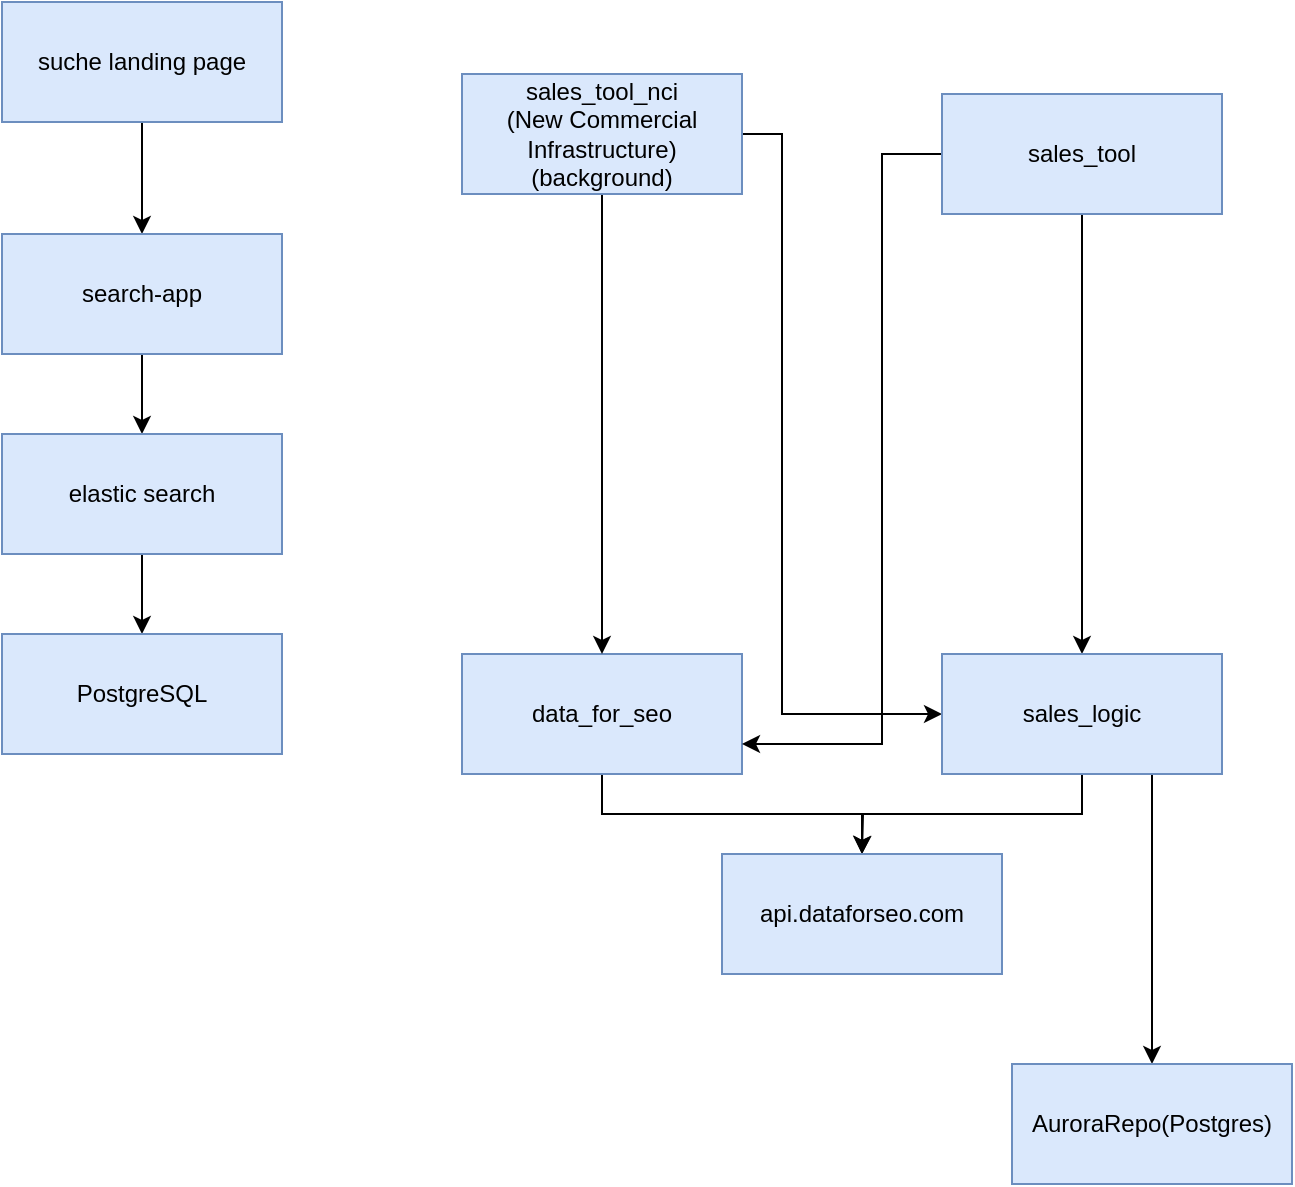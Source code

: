 <mxfile version="24.3.1" type="github">
  <diagram name="Page-1" id="efa7a0a1-bf9b-a30e-e6df-94a7791c09e9">
    <mxGraphModel dx="1434" dy="672" grid="1" gridSize="10" guides="1" tooltips="1" connect="1" arrows="1" fold="1" page="1" pageScale="1" pageWidth="826" pageHeight="1169" background="none" math="0" shadow="0">
      <root>
        <mxCell id="0" />
        <mxCell id="1" parent="0" />
        <mxCell id="BoenK5rsqblQoSDdwrWL-136" style="edgeStyle=orthogonalEdgeStyle;rounded=0;orthogonalLoop=1;jettySize=auto;html=1;exitX=0.5;exitY=1;exitDx=0;exitDy=0;entryX=0.5;entryY=0;entryDx=0;entryDy=0;" parent="1" source="BoenK5rsqblQoSDdwrWL-115" target="BoenK5rsqblQoSDdwrWL-117" edge="1">
          <mxGeometry relative="1" as="geometry" />
        </mxCell>
        <mxCell id="BoenK5rsqblQoSDdwrWL-115" value="suche landing page" style="rounded=0;whiteSpace=wrap;html=1;fillColor=#dae8fc;strokeColor=#6c8ebf;" parent="1" vertex="1">
          <mxGeometry x="150" y="54" width="140" height="60" as="geometry" />
        </mxCell>
        <mxCell id="BoenK5rsqblQoSDdwrWL-137" style="edgeStyle=orthogonalEdgeStyle;rounded=0;orthogonalLoop=1;jettySize=auto;html=1;exitX=0.5;exitY=1;exitDx=0;exitDy=0;entryX=0.5;entryY=0;entryDx=0;entryDy=0;" parent="1" source="BoenK5rsqblQoSDdwrWL-117" target="BoenK5rsqblQoSDdwrWL-119" edge="1">
          <mxGeometry relative="1" as="geometry" />
        </mxCell>
        <mxCell id="BoenK5rsqblQoSDdwrWL-117" value="search-app" style="rounded=0;whiteSpace=wrap;html=1;fillColor=#dae8fc;strokeColor=#6c8ebf;" parent="1" vertex="1">
          <mxGeometry x="150" y="170" width="140" height="60" as="geometry" />
        </mxCell>
        <mxCell id="BoenK5rsqblQoSDdwrWL-138" style="edgeStyle=orthogonalEdgeStyle;rounded=0;orthogonalLoop=1;jettySize=auto;html=1;exitX=0.5;exitY=1;exitDx=0;exitDy=0;entryX=0.5;entryY=0;entryDx=0;entryDy=0;" parent="1" source="BoenK5rsqblQoSDdwrWL-119" target="BoenK5rsqblQoSDdwrWL-120" edge="1">
          <mxGeometry relative="1" as="geometry" />
        </mxCell>
        <mxCell id="BoenK5rsqblQoSDdwrWL-119" value="elastic search" style="rounded=0;whiteSpace=wrap;html=1;fillColor=#dae8fc;strokeColor=#6c8ebf;" parent="1" vertex="1">
          <mxGeometry x="150" y="270" width="140" height="60" as="geometry" />
        </mxCell>
        <mxCell id="BoenK5rsqblQoSDdwrWL-120" value="PostgreSQL" style="rounded=0;whiteSpace=wrap;html=1;fillColor=#dae8fc;strokeColor=#6c8ebf;" parent="1" vertex="1">
          <mxGeometry x="150" y="370" width="140" height="60" as="geometry" />
        </mxCell>
        <mxCell id="Tpu-nOGl5Gwn2kse7SGc-8" style="edgeStyle=orthogonalEdgeStyle;rounded=0;orthogonalLoop=1;jettySize=auto;html=1;exitX=0.5;exitY=1;exitDx=0;exitDy=0;" edge="1" parent="1" source="Tpu-nOGl5Gwn2kse7SGc-1" target="Tpu-nOGl5Gwn2kse7SGc-7">
          <mxGeometry relative="1" as="geometry" />
        </mxCell>
        <mxCell id="Tpu-nOGl5Gwn2kse7SGc-1" value="data_for_seo" style="rounded=0;whiteSpace=wrap;html=1;fillColor=#dae8fc;strokeColor=#6c8ebf;" vertex="1" parent="1">
          <mxGeometry x="380" y="380" width="140" height="60" as="geometry" />
        </mxCell>
        <mxCell id="Tpu-nOGl5Gwn2kse7SGc-18" style="edgeStyle=orthogonalEdgeStyle;rounded=0;orthogonalLoop=1;jettySize=auto;html=1;exitX=0.5;exitY=1;exitDx=0;exitDy=0;entryX=0.5;entryY=0;entryDx=0;entryDy=0;" edge="1" parent="1" source="Tpu-nOGl5Gwn2kse7SGc-2" target="Tpu-nOGl5Gwn2kse7SGc-1">
          <mxGeometry relative="1" as="geometry" />
        </mxCell>
        <mxCell id="Tpu-nOGl5Gwn2kse7SGc-19" style="edgeStyle=orthogonalEdgeStyle;rounded=0;orthogonalLoop=1;jettySize=auto;html=1;exitX=1;exitY=0.5;exitDx=0;exitDy=0;entryX=0;entryY=0.5;entryDx=0;entryDy=0;" edge="1" parent="1" source="Tpu-nOGl5Gwn2kse7SGc-2" target="Tpu-nOGl5Gwn2kse7SGc-4">
          <mxGeometry relative="1" as="geometry">
            <Array as="points">
              <mxPoint x="540" y="120" />
              <mxPoint x="540" y="410" />
            </Array>
          </mxGeometry>
        </mxCell>
        <mxCell id="Tpu-nOGl5Gwn2kse7SGc-2" value="sales_tool_nci&lt;div&gt;(New Commercial Infrastructure)(background)&lt;/div&gt;" style="rounded=0;whiteSpace=wrap;html=1;fillColor=#dae8fc;strokeColor=#6c8ebf;" vertex="1" parent="1">
          <mxGeometry x="380" y="90" width="140" height="60" as="geometry" />
        </mxCell>
        <mxCell id="Tpu-nOGl5Gwn2kse7SGc-16" style="edgeStyle=orthogonalEdgeStyle;rounded=0;orthogonalLoop=1;jettySize=auto;html=1;exitX=0.5;exitY=1;exitDx=0;exitDy=0;entryX=0.5;entryY=0;entryDx=0;entryDy=0;" edge="1" parent="1" source="Tpu-nOGl5Gwn2kse7SGc-3" target="Tpu-nOGl5Gwn2kse7SGc-4">
          <mxGeometry relative="1" as="geometry" />
        </mxCell>
        <mxCell id="Tpu-nOGl5Gwn2kse7SGc-17" style="edgeStyle=orthogonalEdgeStyle;rounded=0;orthogonalLoop=1;jettySize=auto;html=1;exitX=0;exitY=0.5;exitDx=0;exitDy=0;entryX=1;entryY=0.75;entryDx=0;entryDy=0;" edge="1" parent="1" source="Tpu-nOGl5Gwn2kse7SGc-3" target="Tpu-nOGl5Gwn2kse7SGc-1">
          <mxGeometry relative="1" as="geometry">
            <Array as="points">
              <mxPoint x="590" y="130" />
              <mxPoint x="590" y="425" />
            </Array>
          </mxGeometry>
        </mxCell>
        <mxCell id="Tpu-nOGl5Gwn2kse7SGc-3" value="sales_tool" style="rounded=0;whiteSpace=wrap;html=1;fillColor=#dae8fc;strokeColor=#6c8ebf;" vertex="1" parent="1">
          <mxGeometry x="620" y="100" width="140" height="60" as="geometry" />
        </mxCell>
        <mxCell id="Tpu-nOGl5Gwn2kse7SGc-9" style="edgeStyle=orthogonalEdgeStyle;rounded=0;orthogonalLoop=1;jettySize=auto;html=1;exitX=0.5;exitY=1;exitDx=0;exitDy=0;" edge="1" parent="1" source="Tpu-nOGl5Gwn2kse7SGc-4">
          <mxGeometry relative="1" as="geometry">
            <mxPoint x="580" y="480" as="targetPoint" />
          </mxGeometry>
        </mxCell>
        <mxCell id="Tpu-nOGl5Gwn2kse7SGc-22" style="edgeStyle=orthogonalEdgeStyle;rounded=0;orthogonalLoop=1;jettySize=auto;html=1;exitX=0.75;exitY=1;exitDx=0;exitDy=0;" edge="1" parent="1" source="Tpu-nOGl5Gwn2kse7SGc-4" target="Tpu-nOGl5Gwn2kse7SGc-20">
          <mxGeometry relative="1" as="geometry" />
        </mxCell>
        <mxCell id="Tpu-nOGl5Gwn2kse7SGc-4" value="sales_logic" style="rounded=0;whiteSpace=wrap;html=1;fillColor=#dae8fc;strokeColor=#6c8ebf;" vertex="1" parent="1">
          <mxGeometry x="620" y="380" width="140" height="60" as="geometry" />
        </mxCell>
        <mxCell id="Tpu-nOGl5Gwn2kse7SGc-7" value="api.dataforseo.com" style="rounded=0;whiteSpace=wrap;html=1;fillColor=#dae8fc;strokeColor=#6c8ebf;" vertex="1" parent="1">
          <mxGeometry x="510" y="480" width="140" height="60" as="geometry" />
        </mxCell>
        <mxCell id="Tpu-nOGl5Gwn2kse7SGc-20" value="&lt;div&gt;AuroraRepo(Postgres)&lt;br&gt;&lt;/div&gt;" style="rounded=0;whiteSpace=wrap;html=1;fillColor=#dae8fc;strokeColor=#6c8ebf;" vertex="1" parent="1">
          <mxGeometry x="655" y="585" width="140" height="60" as="geometry" />
        </mxCell>
      </root>
    </mxGraphModel>
  </diagram>
</mxfile>
